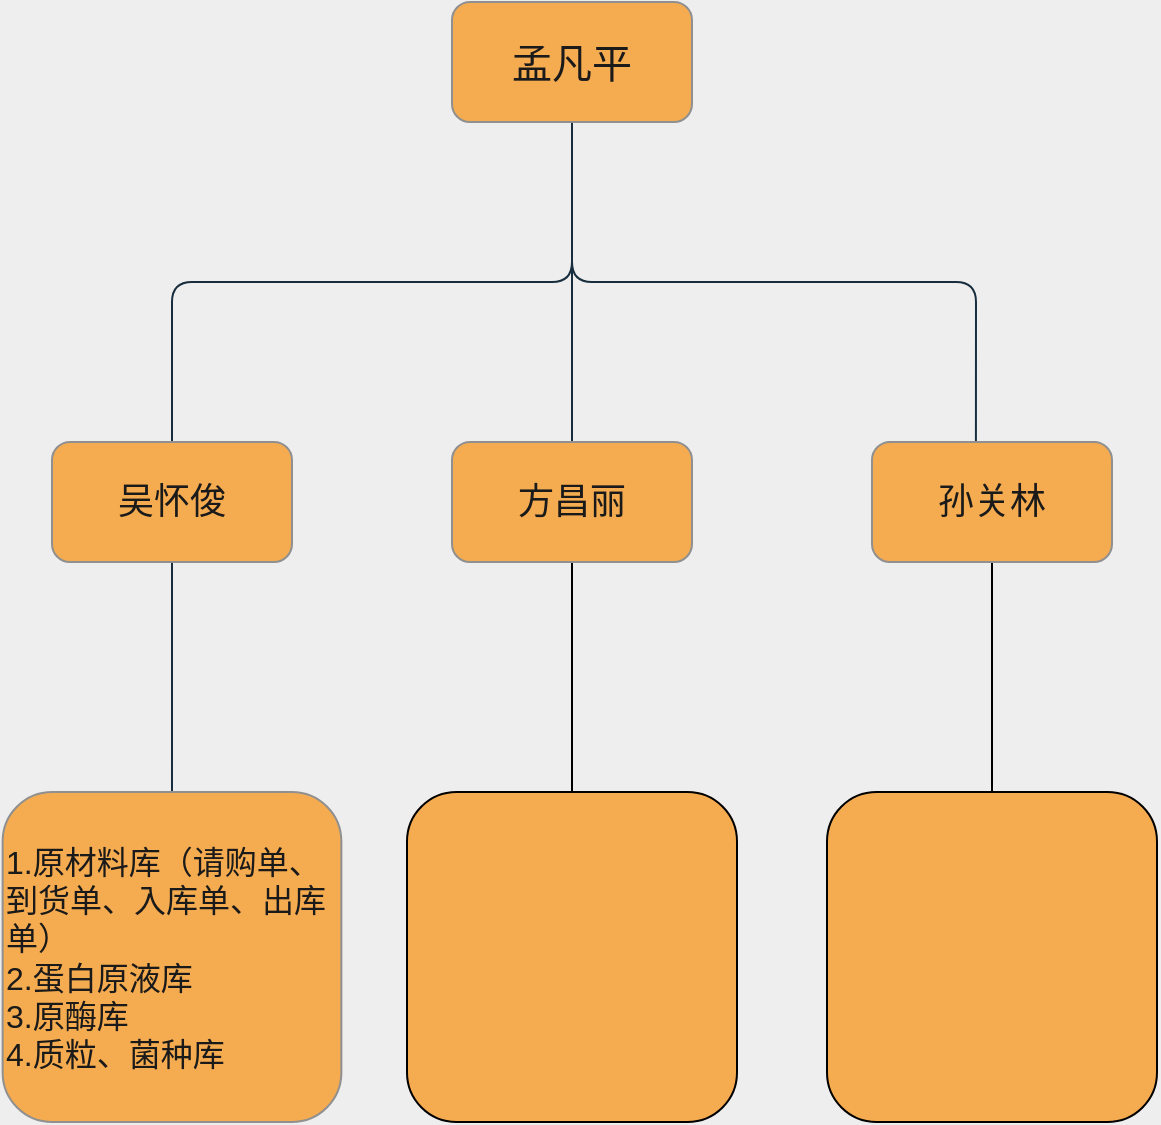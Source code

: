 <mxfile version="13.7.8" type="github">
  <diagram id="QlbHECQIBzcWSnL0QxUy" name="Page-1">
    <mxGraphModel dx="1422" dy="713" grid="1" gridSize="10" guides="1" tooltips="1" connect="1" arrows="1" fold="1" page="1" pageScale="1" pageWidth="827" pageHeight="1169" background="#EEEEEE" math="0" shadow="0">
      <root>
        <mxCell id="0" />
        <mxCell id="1" parent="0" />
        <mxCell id="wH7yX8hCxFd5v8MfgCOh-24" style="edgeStyle=orthogonalEdgeStyle;curved=0;rounded=1;orthogonalLoop=1;jettySize=auto;html=1;exitX=0.5;exitY=1;exitDx=0;exitDy=0;entryX=0.433;entryY=0;entryDx=0;entryDy=0;strokeColor=#182E3E;fontColor=#1A1A1A;labelBackgroundColor=#EEEEEE;entryPerimeter=0;endArrow=none;endFill=0;" parent="1" source="wH7yX8hCxFd5v8MfgCOh-1" target="wH7yX8hCxFd5v8MfgCOh-57" edge="1">
          <mxGeometry relative="1" as="geometry">
            <mxPoint x="562.5" y="315" as="targetPoint" />
          </mxGeometry>
        </mxCell>
        <mxCell id="wH7yX8hCxFd5v8MfgCOh-25" style="edgeStyle=orthogonalEdgeStyle;orthogonalLoop=1;jettySize=auto;html=1;exitX=0.5;exitY=1;exitDx=0;exitDy=0;entryX=0.5;entryY=0;entryDx=0;entryDy=0;strokeColor=#182E3E;fontColor=#1A1A1A;labelBackgroundColor=#EEEEEE;rounded=1;endArrow=none;endFill=0;" parent="1" source="wH7yX8hCxFd5v8MfgCOh-1" target="wH7yX8hCxFd5v8MfgCOh-55" edge="1">
          <mxGeometry relative="1" as="geometry">
            <mxPoint x="242.5" y="315" as="targetPoint" />
          </mxGeometry>
        </mxCell>
        <mxCell id="wH7yX8hCxFd5v8MfgCOh-59" style="edgeStyle=orthogonalEdgeStyle;curved=0;rounded=1;orthogonalLoop=1;jettySize=auto;html=1;exitX=0.5;exitY=1;exitDx=0;exitDy=0;strokeColor=#182E3E;fontColor=#1A1A1A;endArrow=none;endFill=0;" parent="1" source="wH7yX8hCxFd5v8MfgCOh-1" target="wH7yX8hCxFd5v8MfgCOh-56" edge="1">
          <mxGeometry relative="1" as="geometry" />
        </mxCell>
        <mxCell id="wH7yX8hCxFd5v8MfgCOh-1" value="&lt;font style=&quot;font-size: 20px&quot;&gt;孟凡平&lt;/font&gt;" style="whiteSpace=wrap;html=1;rounded=1;fillColor=#F5AB50;strokeColor=#909090;fontColor=#1A1A1A;strokeWidth=1;" parent="1" vertex="1">
          <mxGeometry x="340" y="100" width="120" height="60" as="geometry" />
        </mxCell>
        <mxCell id="wH7yX8hCxFd5v8MfgCOh-61" style="edgeStyle=orthogonalEdgeStyle;curved=0;rounded=1;orthogonalLoop=1;jettySize=auto;html=1;exitX=0.5;exitY=1;exitDx=0;exitDy=0;entryX=0.5;entryY=0;entryDx=0;entryDy=0;strokeColor=#182E3E;fontColor=#1A1A1A;endArrow=none;endFill=0;" parent="1" source="wH7yX8hCxFd5v8MfgCOh-55" target="wH7yX8hCxFd5v8MfgCOh-60" edge="1">
          <mxGeometry relative="1" as="geometry" />
        </mxCell>
        <mxCell id="wH7yX8hCxFd5v8MfgCOh-55" value="&lt;font style=&quot;font-size: 18px&quot;&gt;吴怀俊&lt;/font&gt;" style="rounded=1;whiteSpace=wrap;html=1;strokeColor=#909090;fillColor=#F5AB50;fontColor=#1A1A1A;" parent="1" vertex="1">
          <mxGeometry x="140" y="320" width="120" height="60" as="geometry" />
        </mxCell>
        <mxCell id="nco5svPNjqHIu7h5Ol7W-1" style="edgeStyle=orthogonalEdgeStyle;rounded=1;orthogonalLoop=1;jettySize=auto;html=1;exitX=0.5;exitY=1;exitDx=0;exitDy=0;endArrow=none;endFill=0;" edge="1" parent="1" source="wH7yX8hCxFd5v8MfgCOh-56" target="nco5svPNjqHIu7h5Ol7W-2">
          <mxGeometry relative="1" as="geometry">
            <mxPoint x="400" y="500" as="targetPoint" />
          </mxGeometry>
        </mxCell>
        <mxCell id="wH7yX8hCxFd5v8MfgCOh-56" value="&lt;font style=&quot;font-size: 18px&quot;&gt;方昌丽&lt;/font&gt;" style="rounded=1;whiteSpace=wrap;html=1;strokeColor=#909090;fillColor=#F5AB50;fontColor=#1A1A1A;" parent="1" vertex="1">
          <mxGeometry x="340" y="320" width="120" height="60" as="geometry" />
        </mxCell>
        <mxCell id="nco5svPNjqHIu7h5Ol7W-3" style="edgeStyle=orthogonalEdgeStyle;rounded=1;orthogonalLoop=1;jettySize=auto;html=1;exitX=0.5;exitY=1;exitDx=0;exitDy=0;endArrow=none;endFill=0;" edge="1" parent="1" source="wH7yX8hCxFd5v8MfgCOh-57" target="nco5svPNjqHIu7h5Ol7W-4">
          <mxGeometry relative="1" as="geometry">
            <mxPoint x="610" y="500" as="targetPoint" />
          </mxGeometry>
        </mxCell>
        <mxCell id="wH7yX8hCxFd5v8MfgCOh-57" value="&lt;font style=&quot;font-size: 18px&quot;&gt;孙关林&lt;/font&gt;" style="rounded=1;whiteSpace=wrap;html=1;strokeColor=#909090;fillColor=#F5AB50;fontColor=#1A1A1A;" parent="1" vertex="1">
          <mxGeometry x="550" y="320" width="120" height="60" as="geometry" />
        </mxCell>
        <mxCell id="wH7yX8hCxFd5v8MfgCOh-60" value="&lt;font style=&quot;font-size: 16px&quot;&gt;1.原材料库（请购单、到货单、入库单、出库单）&lt;br&gt;2.蛋白原液库&lt;br&gt;3.原酶库&lt;br&gt;4.质粒、菌种库&lt;/font&gt;" style="rounded=1;whiteSpace=wrap;html=1;strokeColor=#909090;fillColor=#F5AB50;fontColor=#1A1A1A;align=left;" parent="1" vertex="1">
          <mxGeometry x="115.31" y="495" width="169.37" height="165" as="geometry" />
        </mxCell>
        <mxCell id="nco5svPNjqHIu7h5Ol7W-2" value="" style="rounded=1;whiteSpace=wrap;html=1;fillColor=#F5AB50;" vertex="1" parent="1">
          <mxGeometry x="317.5" y="495" width="165" height="165" as="geometry" />
        </mxCell>
        <mxCell id="nco5svPNjqHIu7h5Ol7W-4" value="" style="rounded=1;whiteSpace=wrap;html=1;fillColor=#F5AB50;" vertex="1" parent="1">
          <mxGeometry x="527.5" y="495" width="165" height="165" as="geometry" />
        </mxCell>
      </root>
    </mxGraphModel>
  </diagram>
</mxfile>
